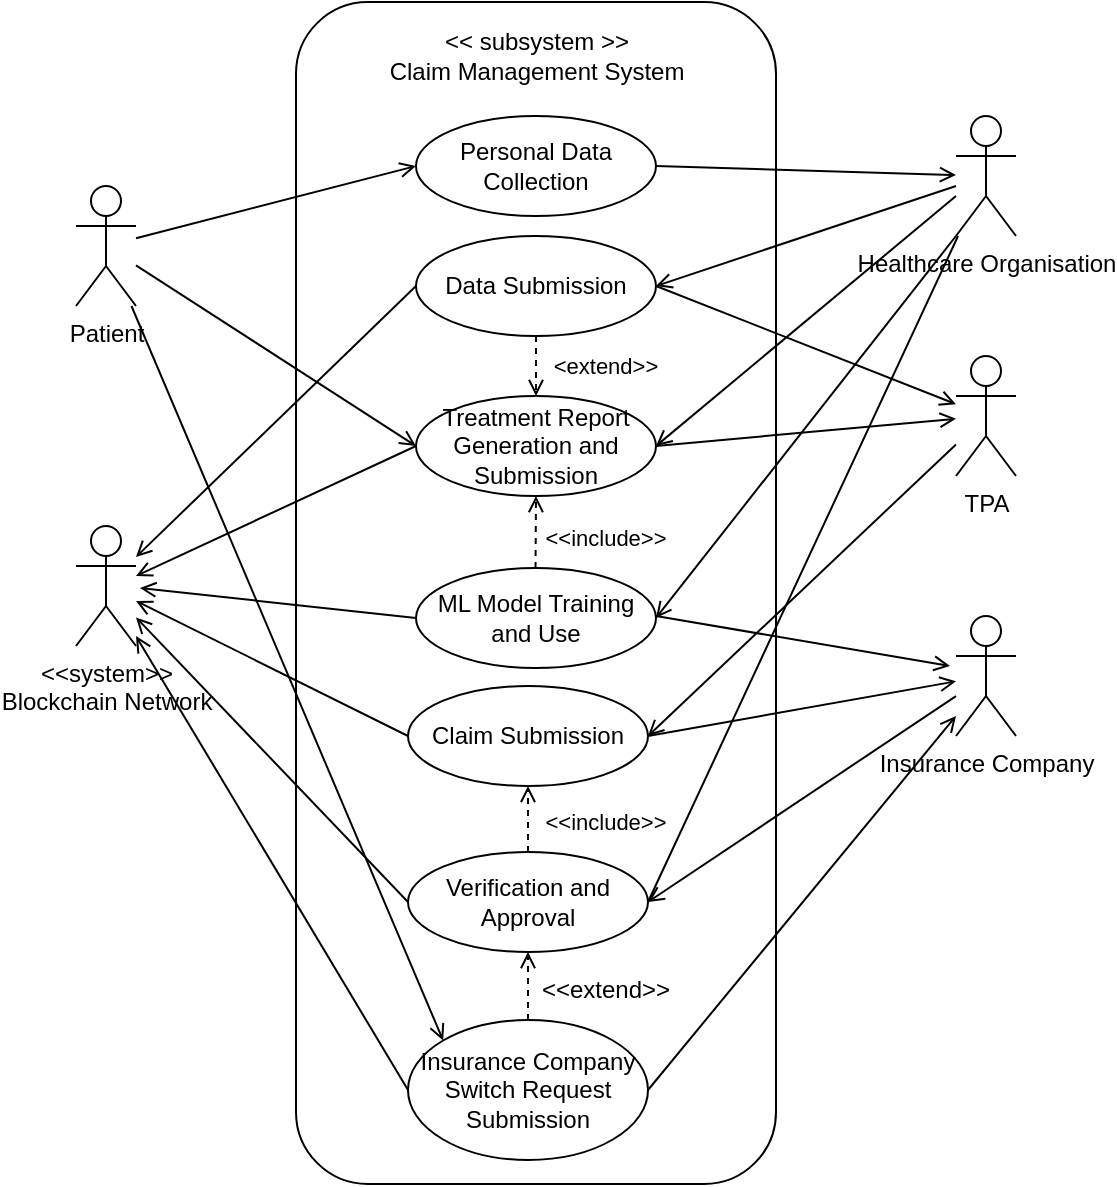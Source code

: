 <mxfile version="26.2.13">
  <diagram name="Page-1" id="GaIt0jzdPK-TT58fEgyK">
    <mxGraphModel dx="1396" dy="584" grid="0" gridSize="10" guides="1" tooltips="1" connect="1" arrows="1" fold="1" page="1" pageScale="1" pageWidth="850" pageHeight="1100" math="0" shadow="0">
      <root>
        <mxCell id="0" />
        <mxCell id="1" parent="0" />
        <mxCell id="U44kqR2rgbLLjuSTCM0y-1" value="&lt;div&gt;Patient&lt;/div&gt;" style="shape=umlActor;verticalLabelPosition=bottom;verticalAlign=top;html=1;outlineConnect=0;" parent="1" vertex="1">
          <mxGeometry x="130" y="235" width="30" height="60" as="geometry" />
        </mxCell>
        <mxCell id="U44kqR2rgbLLjuSTCM0y-6" value="&lt;div&gt;&amp;lt;&amp;lt;system&amp;gt;&amp;gt;&lt;/div&gt;&lt;div&gt;Blockchain Network&lt;br&gt;&lt;/div&gt;" style="shape=umlActor;verticalLabelPosition=bottom;verticalAlign=top;html=1;outlineConnect=0;" parent="1" vertex="1">
          <mxGeometry x="130" y="405" width="30" height="60" as="geometry" />
        </mxCell>
        <mxCell id="U44kqR2rgbLLjuSTCM0y-9" value="" style="rounded=1;whiteSpace=wrap;html=1;" parent="1" vertex="1">
          <mxGeometry x="240" y="143" width="240" height="591" as="geometry" />
        </mxCell>
        <mxCell id="U44kqR2rgbLLjuSTCM0y-12" value="&lt;div&gt;&amp;lt;&amp;lt; subsystem &amp;gt;&amp;gt;&lt;/div&gt;&lt;div&gt;Claim Management System&lt;br&gt;&lt;/div&gt;" style="text;html=1;align=center;verticalAlign=middle;resizable=0;points=[];autosize=1;strokeColor=none;fillColor=none;" parent="1" vertex="1">
          <mxGeometry x="275" y="150" width="170" height="40" as="geometry" />
        </mxCell>
        <mxCell id="U44kqR2rgbLLjuSTCM0y-13" value="Healthcare Organisation" style="shape=umlActor;verticalLabelPosition=bottom;verticalAlign=top;html=1;outlineConnect=0;" parent="1" vertex="1">
          <mxGeometry x="570" y="200" width="30" height="60" as="geometry" />
        </mxCell>
        <mxCell id="U44kqR2rgbLLjuSTCM0y-14" value="TPA" style="shape=umlActor;verticalLabelPosition=bottom;verticalAlign=top;html=1;outlineConnect=0;" parent="1" vertex="1">
          <mxGeometry x="570" y="320" width="30" height="60" as="geometry" />
        </mxCell>
        <mxCell id="U44kqR2rgbLLjuSTCM0y-15" value="Insurance Company" style="shape=umlActor;verticalLabelPosition=bottom;verticalAlign=top;html=1;outlineConnect=0;" parent="1" vertex="1">
          <mxGeometry x="570" y="450" width="30" height="60" as="geometry" />
        </mxCell>
        <mxCell id="U44kqR2rgbLLjuSTCM0y-24" style="rounded=0;orthogonalLoop=1;jettySize=auto;html=1;entryX=0;entryY=0.5;entryDx=0;entryDy=0;endArrow=open;endFill=0;" parent="1" source="U44kqR2rgbLLjuSTCM0y-1" target="U44kqR2rgbLLjuSTCM0y-18" edge="1">
          <mxGeometry relative="1" as="geometry" />
        </mxCell>
        <mxCell id="U44kqR2rgbLLjuSTCM0y-18" value="Personal Data Collection" style="ellipse;whiteSpace=wrap;html=1;" parent="1" vertex="1">
          <mxGeometry x="300" y="200" width="120" height="50" as="geometry" />
        </mxCell>
        <mxCell id="U44kqR2rgbLLjuSTCM0y-26" style="rounded=0;orthogonalLoop=1;jettySize=auto;html=1;entryX=1;entryY=0.5;entryDx=0;entryDy=0;endArrow=open;endFill=0;strokeColor=default;curved=0;" parent="1" source="U44kqR2rgbLLjuSTCM0y-13" target="U44kqR2rgbLLjuSTCM0y-20" edge="1">
          <mxGeometry relative="1" as="geometry" />
        </mxCell>
        <mxCell id="U44kqR2rgbLLjuSTCM0y-28" style="edgeStyle=none;shape=connector;rounded=0;orthogonalLoop=1;jettySize=auto;html=1;exitX=1;exitY=0.5;exitDx=0;exitDy=0;strokeColor=default;align=center;verticalAlign=middle;fontFamily=Helvetica;fontSize=11;fontColor=default;labelBackgroundColor=default;endArrow=open;endFill=0;" parent="1" source="U44kqR2rgbLLjuSTCM0y-20" target="U44kqR2rgbLLjuSTCM0y-14" edge="1">
          <mxGeometry relative="1" as="geometry" />
        </mxCell>
        <mxCell id="U44kqR2rgbLLjuSTCM0y-29" style="edgeStyle=none;shape=connector;rounded=0;orthogonalLoop=1;jettySize=auto;html=1;exitX=0;exitY=0.5;exitDx=0;exitDy=0;strokeColor=default;align=center;verticalAlign=middle;fontFamily=Helvetica;fontSize=11;fontColor=default;labelBackgroundColor=default;endArrow=open;endFill=0;" parent="1" source="U44kqR2rgbLLjuSTCM0y-20" target="U44kqR2rgbLLjuSTCM0y-6" edge="1">
          <mxGeometry relative="1" as="geometry">
            <mxPoint x="160" y="430" as="targetPoint" />
          </mxGeometry>
        </mxCell>
        <mxCell id="U44kqR2rgbLLjuSTCM0y-39" style="edgeStyle=none;shape=connector;rounded=0;orthogonalLoop=1;jettySize=auto;html=1;exitX=0.5;exitY=1;exitDx=0;exitDy=0;entryX=0.5;entryY=0;entryDx=0;entryDy=0;strokeColor=default;align=center;verticalAlign=middle;fontFamily=Helvetica;fontSize=11;fontColor=default;labelBackgroundColor=default;endArrow=open;dashed=1;endFill=0;" parent="1" source="U44kqR2rgbLLjuSTCM0y-20" target="U44kqR2rgbLLjuSTCM0y-21" edge="1">
          <mxGeometry relative="1" as="geometry" />
        </mxCell>
        <mxCell id="U44kqR2rgbLLjuSTCM0y-20" value="Data Submission" style="ellipse;whiteSpace=wrap;html=1;" parent="1" vertex="1">
          <mxGeometry x="300" y="260" width="120" height="50" as="geometry" />
        </mxCell>
        <mxCell id="U44kqR2rgbLLjuSTCM0y-41" style="edgeStyle=none;shape=connector;rounded=0;orthogonalLoop=1;jettySize=auto;html=1;exitX=0;exitY=0.5;exitDx=0;exitDy=0;strokeColor=default;align=center;verticalAlign=middle;fontFamily=Helvetica;fontSize=11;fontColor=default;labelBackgroundColor=default;endArrow=open;endFill=0;" parent="1" source="U44kqR2rgbLLjuSTCM0y-21" edge="1">
          <mxGeometry relative="1" as="geometry">
            <mxPoint x="160" y="430" as="targetPoint" />
          </mxGeometry>
        </mxCell>
        <mxCell id="U44kqR2rgbLLjuSTCM0y-43" style="edgeStyle=none;shape=connector;rounded=0;orthogonalLoop=1;jettySize=auto;html=1;exitX=1;exitY=0.5;exitDx=0;exitDy=0;strokeColor=default;align=center;verticalAlign=middle;fontFamily=Helvetica;fontSize=11;fontColor=default;labelBackgroundColor=default;endArrow=open;endFill=0;entryX=1;entryY=0.5;entryDx=0;entryDy=0;" parent="1" target="U44kqR2rgbLLjuSTCM0y-21" edge="1">
          <mxGeometry relative="1" as="geometry">
            <mxPoint x="570.0" y="240" as="sourcePoint" />
          </mxGeometry>
        </mxCell>
        <mxCell id="U44kqR2rgbLLjuSTCM0y-45" style="edgeStyle=none;shape=connector;rounded=0;orthogonalLoop=1;jettySize=auto;html=1;strokeColor=default;align=center;verticalAlign=middle;fontFamily=Helvetica;fontSize=11;fontColor=default;labelBackgroundColor=default;endArrow=open;endFill=0;" parent="1" source="U44kqR2rgbLLjuSTCM0y-1" edge="1">
          <mxGeometry relative="1" as="geometry">
            <mxPoint x="300" y="365" as="targetPoint" />
          </mxGeometry>
        </mxCell>
        <mxCell id="U44kqR2rgbLLjuSTCM0y-46" style="rounded=0;orthogonalLoop=1;jettySize=auto;html=1;exitX=1;exitY=0.5;exitDx=0;exitDy=0;endArrow=open;endFill=0;" parent="1" source="U44kqR2rgbLLjuSTCM0y-21" target="U44kqR2rgbLLjuSTCM0y-14" edge="1">
          <mxGeometry relative="1" as="geometry" />
        </mxCell>
        <mxCell id="U44kqR2rgbLLjuSTCM0y-21" value="Treatment Report Generation and Submission" style="ellipse;whiteSpace=wrap;html=1;" parent="1" vertex="1">
          <mxGeometry x="300" y="340" width="120" height="50" as="geometry" />
        </mxCell>
        <mxCell id="U44kqR2rgbLLjuSTCM0y-30" style="edgeStyle=none;shape=connector;rounded=0;orthogonalLoop=1;jettySize=auto;html=1;exitX=0;exitY=0.5;exitDx=0;exitDy=0;strokeColor=default;align=center;verticalAlign=middle;fontFamily=Helvetica;fontSize=11;fontColor=default;labelBackgroundColor=default;endArrow=open;endFill=0;" parent="1" source="U44kqR2rgbLLjuSTCM0y-22" target="U44kqR2rgbLLjuSTCM0y-6" edge="1">
          <mxGeometry relative="1" as="geometry" />
        </mxCell>
        <mxCell id="U44kqR2rgbLLjuSTCM0y-34" style="edgeStyle=none;shape=connector;rounded=0;orthogonalLoop=1;jettySize=auto;html=1;exitX=1;exitY=0.5;exitDx=0;exitDy=0;strokeColor=default;align=center;verticalAlign=middle;fontFamily=Helvetica;fontSize=11;fontColor=default;labelBackgroundColor=default;endArrow=open;endFill=0;" parent="1" source="U44kqR2rgbLLjuSTCM0y-22" target="U44kqR2rgbLLjuSTCM0y-15" edge="1">
          <mxGeometry relative="1" as="geometry" />
        </mxCell>
        <mxCell id="U44kqR2rgbLLjuSTCM0y-35" style="edgeStyle=none;shape=connector;rounded=0;orthogonalLoop=1;jettySize=auto;html=1;strokeColor=default;align=center;verticalAlign=middle;fontFamily=Helvetica;fontSize=11;fontColor=default;labelBackgroundColor=default;endArrow=open;entryX=1;entryY=0.5;entryDx=0;entryDy=0;endFill=0;" parent="1" source="U44kqR2rgbLLjuSTCM0y-14" target="U44kqR2rgbLLjuSTCM0y-22" edge="1">
          <mxGeometry relative="1" as="geometry" />
        </mxCell>
        <mxCell id="U44kqR2rgbLLjuSTCM0y-22" value="Claim Submission" style="ellipse;whiteSpace=wrap;html=1;" parent="1" vertex="1">
          <mxGeometry x="296" y="485" width="120" height="50" as="geometry" />
        </mxCell>
        <mxCell id="U44kqR2rgbLLjuSTCM0y-31" style="edgeStyle=none;shape=connector;rounded=0;orthogonalLoop=1;jettySize=auto;html=1;exitX=0;exitY=0.5;exitDx=0;exitDy=0;strokeColor=default;align=center;verticalAlign=middle;fontFamily=Helvetica;fontSize=11;fontColor=default;labelBackgroundColor=default;endArrow=open;endFill=0;" parent="1" source="U44kqR2rgbLLjuSTCM0y-23" target="U44kqR2rgbLLjuSTCM0y-6" edge="1">
          <mxGeometry relative="1" as="geometry" />
        </mxCell>
        <mxCell id="U44kqR2rgbLLjuSTCM0y-33" style="edgeStyle=none;shape=connector;rounded=0;orthogonalLoop=1;jettySize=auto;html=1;strokeColor=default;align=center;verticalAlign=middle;fontFamily=Helvetica;fontSize=11;fontColor=default;labelBackgroundColor=default;endArrow=open;entryX=1;entryY=0.5;entryDx=0;entryDy=0;endFill=0;" parent="1" source="U44kqR2rgbLLjuSTCM0y-15" target="U44kqR2rgbLLjuSTCM0y-23" edge="1">
          <mxGeometry relative="1" as="geometry" />
        </mxCell>
        <mxCell id="U44kqR2rgbLLjuSTCM0y-36" style="edgeStyle=none;shape=connector;rounded=0;orthogonalLoop=1;jettySize=auto;html=1;exitX=0.5;exitY=0;exitDx=0;exitDy=0;entryX=0.5;entryY=1;entryDx=0;entryDy=0;strokeColor=default;align=center;verticalAlign=middle;fontFamily=Helvetica;fontSize=11;fontColor=default;labelBackgroundColor=default;endArrow=open;endFill=0;dashed=1;" parent="1" source="U44kqR2rgbLLjuSTCM0y-23" target="U44kqR2rgbLLjuSTCM0y-22" edge="1">
          <mxGeometry relative="1" as="geometry" />
        </mxCell>
        <mxCell id="U44kqR2rgbLLjuSTCM0y-42" style="edgeStyle=none;shape=connector;rounded=0;orthogonalLoop=1;jettySize=auto;html=1;exitX=1;exitY=0.5;exitDx=0;exitDy=0;strokeColor=default;align=center;verticalAlign=middle;fontFamily=Helvetica;fontSize=11;fontColor=default;labelBackgroundColor=default;endArrow=none;endFill=0;" parent="1" source="U44kqR2rgbLLjuSTCM0y-23" target="U44kqR2rgbLLjuSTCM0y-13" edge="1">
          <mxGeometry relative="1" as="geometry">
            <mxPoint x="570.0" y="240" as="targetPoint" />
          </mxGeometry>
        </mxCell>
        <mxCell id="U44kqR2rgbLLjuSTCM0y-23" value="Verification and Approval" style="ellipse;whiteSpace=wrap;html=1;" parent="1" vertex="1">
          <mxGeometry x="296" y="568" width="120" height="50" as="geometry" />
        </mxCell>
        <mxCell id="U44kqR2rgbLLjuSTCM0y-25" style="rounded=0;orthogonalLoop=1;jettySize=auto;html=1;exitX=1;exitY=0.5;exitDx=0;exitDy=0;endArrow=open;endFill=0;" parent="1" source="U44kqR2rgbLLjuSTCM0y-18" target="U44kqR2rgbLLjuSTCM0y-13" edge="1">
          <mxGeometry relative="1" as="geometry" />
        </mxCell>
        <mxCell id="U44kqR2rgbLLjuSTCM0y-38" value="&amp;lt;&amp;lt;include&amp;gt;&amp;gt;" style="text;strokeColor=none;align=center;fillColor=none;html=1;verticalAlign=middle;whiteSpace=wrap;rounded=0;fontFamily=Helvetica;fontSize=11;fontColor=default;labelBackgroundColor=default;" parent="1" vertex="1">
          <mxGeometry x="365" y="538" width="60" height="30" as="geometry" />
        </mxCell>
        <mxCell id="U44kqR2rgbLLjuSTCM0y-40" value="&lt;div&gt;&amp;lt;extend&amp;gt;&amp;gt;&lt;/div&gt;" style="text;strokeColor=none;align=center;fillColor=none;html=1;verticalAlign=middle;whiteSpace=wrap;rounded=0;fontFamily=Helvetica;fontSize=11;fontColor=default;labelBackgroundColor=default;" parent="1" vertex="1">
          <mxGeometry x="365" y="310" width="60" height="30" as="geometry" />
        </mxCell>
        <mxCell id="zh9Ynj0DRSsw8_mxRWZn-3" style="rounded=0;orthogonalLoop=1;jettySize=auto;html=1;exitX=0;exitY=0.5;exitDx=0;exitDy=0;endArrow=open;endFill=0;" parent="1" source="zh9Ynj0DRSsw8_mxRWZn-1" target="U44kqR2rgbLLjuSTCM0y-6" edge="1">
          <mxGeometry relative="1" as="geometry" />
        </mxCell>
        <mxCell id="zh9Ynj0DRSsw8_mxRWZn-4" style="rounded=0;orthogonalLoop=1;jettySize=auto;html=1;exitX=0.5;exitY=0;exitDx=0;exitDy=0;entryX=0.5;entryY=1;entryDx=0;entryDy=0;dashed=1;endArrow=open;endFill=0;" parent="1" source="zh9Ynj0DRSsw8_mxRWZn-1" target="U44kqR2rgbLLjuSTCM0y-23" edge="1">
          <mxGeometry relative="1" as="geometry" />
        </mxCell>
        <mxCell id="zh9Ynj0DRSsw8_mxRWZn-6" style="rounded=0;orthogonalLoop=1;jettySize=auto;html=1;exitX=1;exitY=0.5;exitDx=0;exitDy=0;endArrow=open;endFill=0;" parent="1" source="zh9Ynj0DRSsw8_mxRWZn-1" edge="1">
          <mxGeometry relative="1" as="geometry">
            <mxPoint x="570" y="500" as="targetPoint" />
          </mxGeometry>
        </mxCell>
        <mxCell id="zh9Ynj0DRSsw8_mxRWZn-1" value="Insurance Company Switch Request Submission" style="ellipse;whiteSpace=wrap;html=1;" parent="1" vertex="1">
          <mxGeometry x="296" y="652" width="120" height="70" as="geometry" />
        </mxCell>
        <mxCell id="zh9Ynj0DRSsw8_mxRWZn-2" style="rounded=0;orthogonalLoop=1;jettySize=auto;html=1;entryX=0;entryY=0;entryDx=0;entryDy=0;strokeColor=default;endArrow=open;endFill=0;" parent="1" source="U44kqR2rgbLLjuSTCM0y-1" target="zh9Ynj0DRSsw8_mxRWZn-1" edge="1">
          <mxGeometry relative="1" as="geometry" />
        </mxCell>
        <mxCell id="zh9Ynj0DRSsw8_mxRWZn-5" value="&amp;lt;&amp;lt;extend&amp;gt;&amp;gt;" style="text;strokeColor=none;align=center;fillColor=none;html=1;verticalAlign=middle;whiteSpace=wrap;rounded=0;" parent="1" vertex="1">
          <mxGeometry x="365" y="622" width="60" height="30" as="geometry" />
        </mxCell>
        <mxCell id="5dyuMdtmlPQydILyGIOK-1" value="ML Model Training and Use" style="ellipse;whiteSpace=wrap;html=1;" vertex="1" parent="1">
          <mxGeometry x="300" y="426" width="120" height="50" as="geometry" />
        </mxCell>
        <mxCell id="5dyuMdtmlPQydILyGIOK-5" style="edgeStyle=none;shape=connector;rounded=0;orthogonalLoop=1;jettySize=auto;html=1;exitX=0.5;exitY=0;exitDx=0;exitDy=0;entryX=0.5;entryY=1;entryDx=0;entryDy=0;strokeColor=default;align=center;verticalAlign=middle;fontFamily=Helvetica;fontSize=11;fontColor=default;labelBackgroundColor=default;endArrow=open;endFill=0;dashed=1;" edge="1" parent="1" target="U44kqR2rgbLLjuSTCM0y-21">
          <mxGeometry relative="1" as="geometry">
            <mxPoint x="359.76" y="426" as="sourcePoint" />
            <mxPoint x="359.76" y="395" as="targetPoint" />
          </mxGeometry>
        </mxCell>
        <mxCell id="5dyuMdtmlPQydILyGIOK-6" value="&amp;lt;&amp;lt;include&amp;gt;&amp;gt;" style="text;strokeColor=none;align=center;fillColor=none;html=1;verticalAlign=middle;whiteSpace=wrap;rounded=0;fontFamily=Helvetica;fontSize=11;fontColor=default;labelBackgroundColor=default;" vertex="1" parent="1">
          <mxGeometry x="365" y="396" width="60" height="30" as="geometry" />
        </mxCell>
        <mxCell id="5dyuMdtmlPQydILyGIOK-7" style="edgeStyle=none;shape=connector;rounded=0;orthogonalLoop=1;jettySize=auto;html=1;exitX=0;exitY=1;exitDx=0;exitDy=0;strokeColor=default;align=center;verticalAlign=middle;fontFamily=Helvetica;fontSize=11;fontColor=default;labelBackgroundColor=default;endArrow=open;endFill=0;entryX=1;entryY=0.5;entryDx=0;entryDy=0;exitPerimeter=0;" edge="1" parent="1" source="U44kqR2rgbLLjuSTCM0y-13" target="5dyuMdtmlPQydILyGIOK-1">
          <mxGeometry relative="1" as="geometry">
            <mxPoint x="580.0" y="250" as="sourcePoint" />
            <mxPoint x="430" y="375" as="targetPoint" />
          </mxGeometry>
        </mxCell>
        <mxCell id="5dyuMdtmlPQydILyGIOK-8" style="edgeStyle=none;shape=connector;rounded=0;orthogonalLoop=1;jettySize=auto;html=1;exitX=1;exitY=0.5;exitDx=0;exitDy=0;strokeColor=default;align=center;verticalAlign=middle;fontFamily=Helvetica;fontSize=11;fontColor=default;labelBackgroundColor=default;endArrow=open;endFill=0;" edge="1" parent="1">
          <mxGeometry relative="1" as="geometry">
            <mxPoint x="420" y="450" as="sourcePoint" />
            <mxPoint x="567" y="475" as="targetPoint" />
          </mxGeometry>
        </mxCell>
        <mxCell id="5dyuMdtmlPQydILyGIOK-10" style="edgeStyle=none;shape=connector;rounded=0;orthogonalLoop=1;jettySize=auto;html=1;exitX=0;exitY=0.5;exitDx=0;exitDy=0;strokeColor=default;align=center;verticalAlign=middle;fontFamily=Helvetica;fontSize=11;fontColor=default;labelBackgroundColor=default;endArrow=open;endFill=0;" edge="1" parent="1" source="5dyuMdtmlPQydILyGIOK-1">
          <mxGeometry relative="1" as="geometry">
            <mxPoint x="162" y="436" as="targetPoint" />
            <mxPoint x="296" y="400" as="sourcePoint" />
          </mxGeometry>
        </mxCell>
      </root>
    </mxGraphModel>
  </diagram>
</mxfile>
